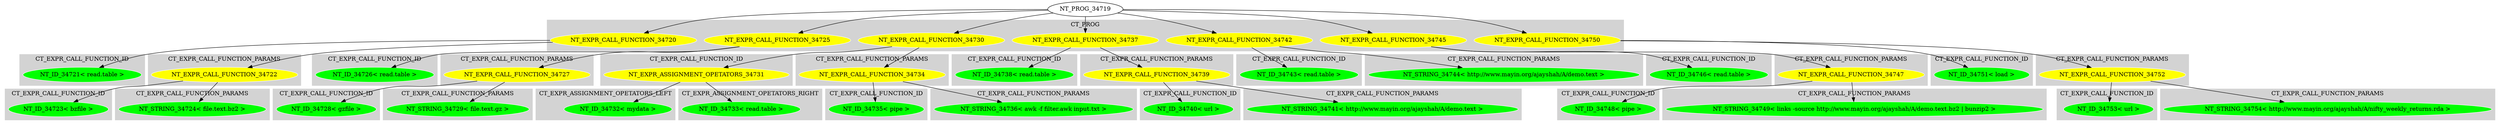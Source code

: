 digraph {

subgraph cluster0 {
 node [style=filled,color=white];
 style=filled;
 color=lightgrey;
 label = "CT_PROG";

"NT_EXPR_CALL_FUNCTION_34720"
 [fillcolor = yellow]
"NT_EXPR_CALL_FUNCTION_34725"
 [fillcolor = yellow]
"NT_EXPR_CALL_FUNCTION_34730"
 [fillcolor = yellow]
"NT_EXPR_CALL_FUNCTION_34737"
 [fillcolor = yellow]
"NT_EXPR_CALL_FUNCTION_34742"
 [fillcolor = yellow]
"NT_EXPR_CALL_FUNCTION_34745"
 [fillcolor = yellow]
"NT_EXPR_CALL_FUNCTION_34750"
 [fillcolor = yellow]
}
"NT_PROG_34719"->"NT_EXPR_CALL_FUNCTION_34720"
subgraph cluster1 {
 node [style=filled,color=white];
 style=filled;
 color=lightgrey;
 label = "CT_EXPR_CALL_FUNCTION_ID";

"NT_ID_34721< read.table >"
 [fillcolor = green]
}
subgraph cluster2 {
 node [style=filled,color=white];
 style=filled;
 color=lightgrey;
 label = "CT_EXPR_CALL_FUNCTION_PARAMS";

"NT_EXPR_CALL_FUNCTION_34722"
 [fillcolor = yellow]
}
"NT_EXPR_CALL_FUNCTION_34720"->"NT_ID_34721< read.table >"
"NT_EXPR_CALL_FUNCTION_34720"->"NT_EXPR_CALL_FUNCTION_34722"
subgraph cluster3 {
 node [style=filled,color=white];
 style=filled;
 color=lightgrey;
 label = "CT_EXPR_CALL_FUNCTION_ID";

"NT_ID_34723< bzfile >"
 [fillcolor = green]
}
subgraph cluster4 {
 node [style=filled,color=white];
 style=filled;
 color=lightgrey;
 label = "CT_EXPR_CALL_FUNCTION_PARAMS";

"NT_STRING_34724< file.text.bz2 >"
 [fillcolor = green]
}
"NT_EXPR_CALL_FUNCTION_34722"->"NT_ID_34723< bzfile >"
"NT_EXPR_CALL_FUNCTION_34722"->"NT_STRING_34724< file.text.bz2 >"
"NT_PROG_34719"->"NT_EXPR_CALL_FUNCTION_34725"
subgraph cluster5 {
 node [style=filled,color=white];
 style=filled;
 color=lightgrey;
 label = "CT_EXPR_CALL_FUNCTION_ID";

"NT_ID_34726< read.table >"
 [fillcolor = green]
}
subgraph cluster6 {
 node [style=filled,color=white];
 style=filled;
 color=lightgrey;
 label = "CT_EXPR_CALL_FUNCTION_PARAMS";

"NT_EXPR_CALL_FUNCTION_34727"
 [fillcolor = yellow]
}
"NT_EXPR_CALL_FUNCTION_34725"->"NT_ID_34726< read.table >"
"NT_EXPR_CALL_FUNCTION_34725"->"NT_EXPR_CALL_FUNCTION_34727"
subgraph cluster7 {
 node [style=filled,color=white];
 style=filled;
 color=lightgrey;
 label = "CT_EXPR_CALL_FUNCTION_ID";

"NT_ID_34728< gzfile >"
 [fillcolor = green]
}
subgraph cluster8 {
 node [style=filled,color=white];
 style=filled;
 color=lightgrey;
 label = "CT_EXPR_CALL_FUNCTION_PARAMS";

"NT_STRING_34729< file.text.gz >"
 [fillcolor = green]
}
"NT_EXPR_CALL_FUNCTION_34727"->"NT_ID_34728< gzfile >"
"NT_EXPR_CALL_FUNCTION_34727"->"NT_STRING_34729< file.text.gz >"
"NT_PROG_34719"->"NT_EXPR_CALL_FUNCTION_34730"
subgraph cluster9 {
 node [style=filled,color=white];
 style=filled;
 color=lightgrey;
 label = "CT_EXPR_CALL_FUNCTION_ID";

"NT_EXPR_ASSIGNMENT_OPETATORS_34731"
 [fillcolor = yellow]
}
subgraph cluster10 {
 node [style=filled,color=white];
 style=filled;
 color=lightgrey;
 label = "CT_EXPR_CALL_FUNCTION_PARAMS";

"NT_EXPR_CALL_FUNCTION_34734"
 [fillcolor = yellow]
}
"NT_EXPR_CALL_FUNCTION_34730"->"NT_EXPR_ASSIGNMENT_OPETATORS_34731"
subgraph cluster11 {
 node [style=filled,color=white];
 style=filled;
 color=lightgrey;
 label = "CT_EXPR_ASSIGNMENT_OPETATORS_LEFT";

"NT_ID_34732< mydata >"
 [fillcolor = green]
}
subgraph cluster12 {
 node [style=filled,color=white];
 style=filled;
 color=lightgrey;
 label = "CT_EXPR_ASSIGNMENT_OPETATORS_RIGHT";

"NT_ID_34733< read.table >"
 [fillcolor = green]
}
"NT_EXPR_ASSIGNMENT_OPETATORS_34731"->"NT_ID_34732< mydata >"
"NT_EXPR_ASSIGNMENT_OPETATORS_34731"->"NT_ID_34733< read.table >"
"NT_EXPR_CALL_FUNCTION_34730"->"NT_EXPR_CALL_FUNCTION_34734"
subgraph cluster13 {
 node [style=filled,color=white];
 style=filled;
 color=lightgrey;
 label = "CT_EXPR_CALL_FUNCTION_ID";

"NT_ID_34735< pipe >"
 [fillcolor = green]
}
subgraph cluster14 {
 node [style=filled,color=white];
 style=filled;
 color=lightgrey;
 label = "CT_EXPR_CALL_FUNCTION_PARAMS";

"NT_STRING_34736< awk -f filter.awk input.txt >"
 [fillcolor = green]
}
"NT_EXPR_CALL_FUNCTION_34734"->"NT_ID_34735< pipe >"
"NT_EXPR_CALL_FUNCTION_34734"->"NT_STRING_34736< awk -f filter.awk input.txt >"
"NT_PROG_34719"->"NT_EXPR_CALL_FUNCTION_34737"
subgraph cluster15 {
 node [style=filled,color=white];
 style=filled;
 color=lightgrey;
 label = "CT_EXPR_CALL_FUNCTION_ID";

"NT_ID_34738< read.table >"
 [fillcolor = green]
}
subgraph cluster16 {
 node [style=filled,color=white];
 style=filled;
 color=lightgrey;
 label = "CT_EXPR_CALL_FUNCTION_PARAMS";

"NT_EXPR_CALL_FUNCTION_34739"
 [fillcolor = yellow]
}
"NT_EXPR_CALL_FUNCTION_34737"->"NT_ID_34738< read.table >"
"NT_EXPR_CALL_FUNCTION_34737"->"NT_EXPR_CALL_FUNCTION_34739"
subgraph cluster17 {
 node [style=filled,color=white];
 style=filled;
 color=lightgrey;
 label = "CT_EXPR_CALL_FUNCTION_ID";

"NT_ID_34740< url >"
 [fillcolor = green]
}
subgraph cluster18 {
 node [style=filled,color=white];
 style=filled;
 color=lightgrey;
 label = "CT_EXPR_CALL_FUNCTION_PARAMS";

"NT_STRING_34741< http://www.mayin.org/ajayshah/A/demo.text >"
 [fillcolor = green]
}
"NT_EXPR_CALL_FUNCTION_34739"->"NT_ID_34740< url >"
"NT_EXPR_CALL_FUNCTION_34739"->"NT_STRING_34741< http://www.mayin.org/ajayshah/A/demo.text >"
"NT_PROG_34719"->"NT_EXPR_CALL_FUNCTION_34742"
subgraph cluster19 {
 node [style=filled,color=white];
 style=filled;
 color=lightgrey;
 label = "CT_EXPR_CALL_FUNCTION_ID";

"NT_ID_34743< read.table >"
 [fillcolor = green]
}
subgraph cluster20 {
 node [style=filled,color=white];
 style=filled;
 color=lightgrey;
 label = "CT_EXPR_CALL_FUNCTION_PARAMS";

"NT_STRING_34744< http://www.mayin.org/ajayshah/A/demo.text >"
 [fillcolor = green]
}
"NT_EXPR_CALL_FUNCTION_34742"->"NT_ID_34743< read.table >"
"NT_EXPR_CALL_FUNCTION_34742"->"NT_STRING_34744< http://www.mayin.org/ajayshah/A/demo.text >"
"NT_PROG_34719"->"NT_EXPR_CALL_FUNCTION_34745"
subgraph cluster21 {
 node [style=filled,color=white];
 style=filled;
 color=lightgrey;
 label = "CT_EXPR_CALL_FUNCTION_ID";

"NT_ID_34746< read.table >"
 [fillcolor = green]
}
subgraph cluster22 {
 node [style=filled,color=white];
 style=filled;
 color=lightgrey;
 label = "CT_EXPR_CALL_FUNCTION_PARAMS";

"NT_EXPR_CALL_FUNCTION_34747"
 [fillcolor = yellow]
}
"NT_EXPR_CALL_FUNCTION_34745"->"NT_ID_34746< read.table >"
"NT_EXPR_CALL_FUNCTION_34745"->"NT_EXPR_CALL_FUNCTION_34747"
subgraph cluster23 {
 node [style=filled,color=white];
 style=filled;
 color=lightgrey;
 label = "CT_EXPR_CALL_FUNCTION_ID";

"NT_ID_34748< pipe >"
 [fillcolor = green]
}
subgraph cluster24 {
 node [style=filled,color=white];
 style=filled;
 color=lightgrey;
 label = "CT_EXPR_CALL_FUNCTION_PARAMS";

"NT_STRING_34749< links -source http://www.mayin.org/ajayshah/A/demo.text.bz2 | bunzip2 >"
 [fillcolor = green]
}
"NT_EXPR_CALL_FUNCTION_34747"->"NT_ID_34748< pipe >"
"NT_EXPR_CALL_FUNCTION_34747"->"NT_STRING_34749< links -source http://www.mayin.org/ajayshah/A/demo.text.bz2 | bunzip2 >"
"NT_PROG_34719"->"NT_EXPR_CALL_FUNCTION_34750"
subgraph cluster25 {
 node [style=filled,color=white];
 style=filled;
 color=lightgrey;
 label = "CT_EXPR_CALL_FUNCTION_ID";

"NT_ID_34751< load >"
 [fillcolor = green]
}
subgraph cluster26 {
 node [style=filled,color=white];
 style=filled;
 color=lightgrey;
 label = "CT_EXPR_CALL_FUNCTION_PARAMS";

"NT_EXPR_CALL_FUNCTION_34752"
 [fillcolor = yellow]
}
"NT_EXPR_CALL_FUNCTION_34750"->"NT_ID_34751< load >"
"NT_EXPR_CALL_FUNCTION_34750"->"NT_EXPR_CALL_FUNCTION_34752"
subgraph cluster27 {
 node [style=filled,color=white];
 style=filled;
 color=lightgrey;
 label = "CT_EXPR_CALL_FUNCTION_ID";

"NT_ID_34753< url >"
 [fillcolor = green]
}
subgraph cluster28 {
 node [style=filled,color=white];
 style=filled;
 color=lightgrey;
 label = "CT_EXPR_CALL_FUNCTION_PARAMS";

"NT_STRING_34754< http://www.mayin.org/ajayshah/A/nifty_weekly_returns.rda >"
 [fillcolor = green]
}
"NT_EXPR_CALL_FUNCTION_34752"->"NT_ID_34753< url >"
"NT_EXPR_CALL_FUNCTION_34752"->"NT_STRING_34754< http://www.mayin.org/ajayshah/A/nifty_weekly_returns.rda >"
}
